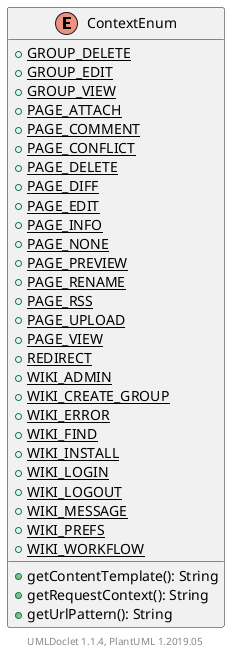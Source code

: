 @startuml

    enum ContextEnum [[ContextEnum.html]] {
        {static} +GROUP_DELETE
        {static} +GROUP_EDIT
        {static} +GROUP_VIEW
        {static} +PAGE_ATTACH
        {static} +PAGE_COMMENT
        {static} +PAGE_CONFLICT
        {static} +PAGE_DELETE
        {static} +PAGE_DIFF
        {static} +PAGE_EDIT
        {static} +PAGE_INFO
        {static} +PAGE_NONE
        {static} +PAGE_PREVIEW
        {static} +PAGE_RENAME
        {static} +PAGE_RSS
        {static} +PAGE_UPLOAD
        {static} +PAGE_VIEW
        {static} +REDIRECT
        {static} +WIKI_ADMIN
        {static} +WIKI_CREATE_GROUP
        {static} +WIKI_ERROR
        {static} +WIKI_FIND
        {static} +WIKI_INSTALL
        {static} +WIKI_LOGIN
        {static} +WIKI_LOGOUT
        {static} +WIKI_MESSAGE
        {static} +WIKI_PREFS
        {static} +WIKI_WORKFLOW
        +getContentTemplate(): String
        +getRequestContext(): String
        +getUrlPattern(): String
    }


    center footer UMLDoclet 1.1.4, PlantUML 1.2019.05
@enduml
